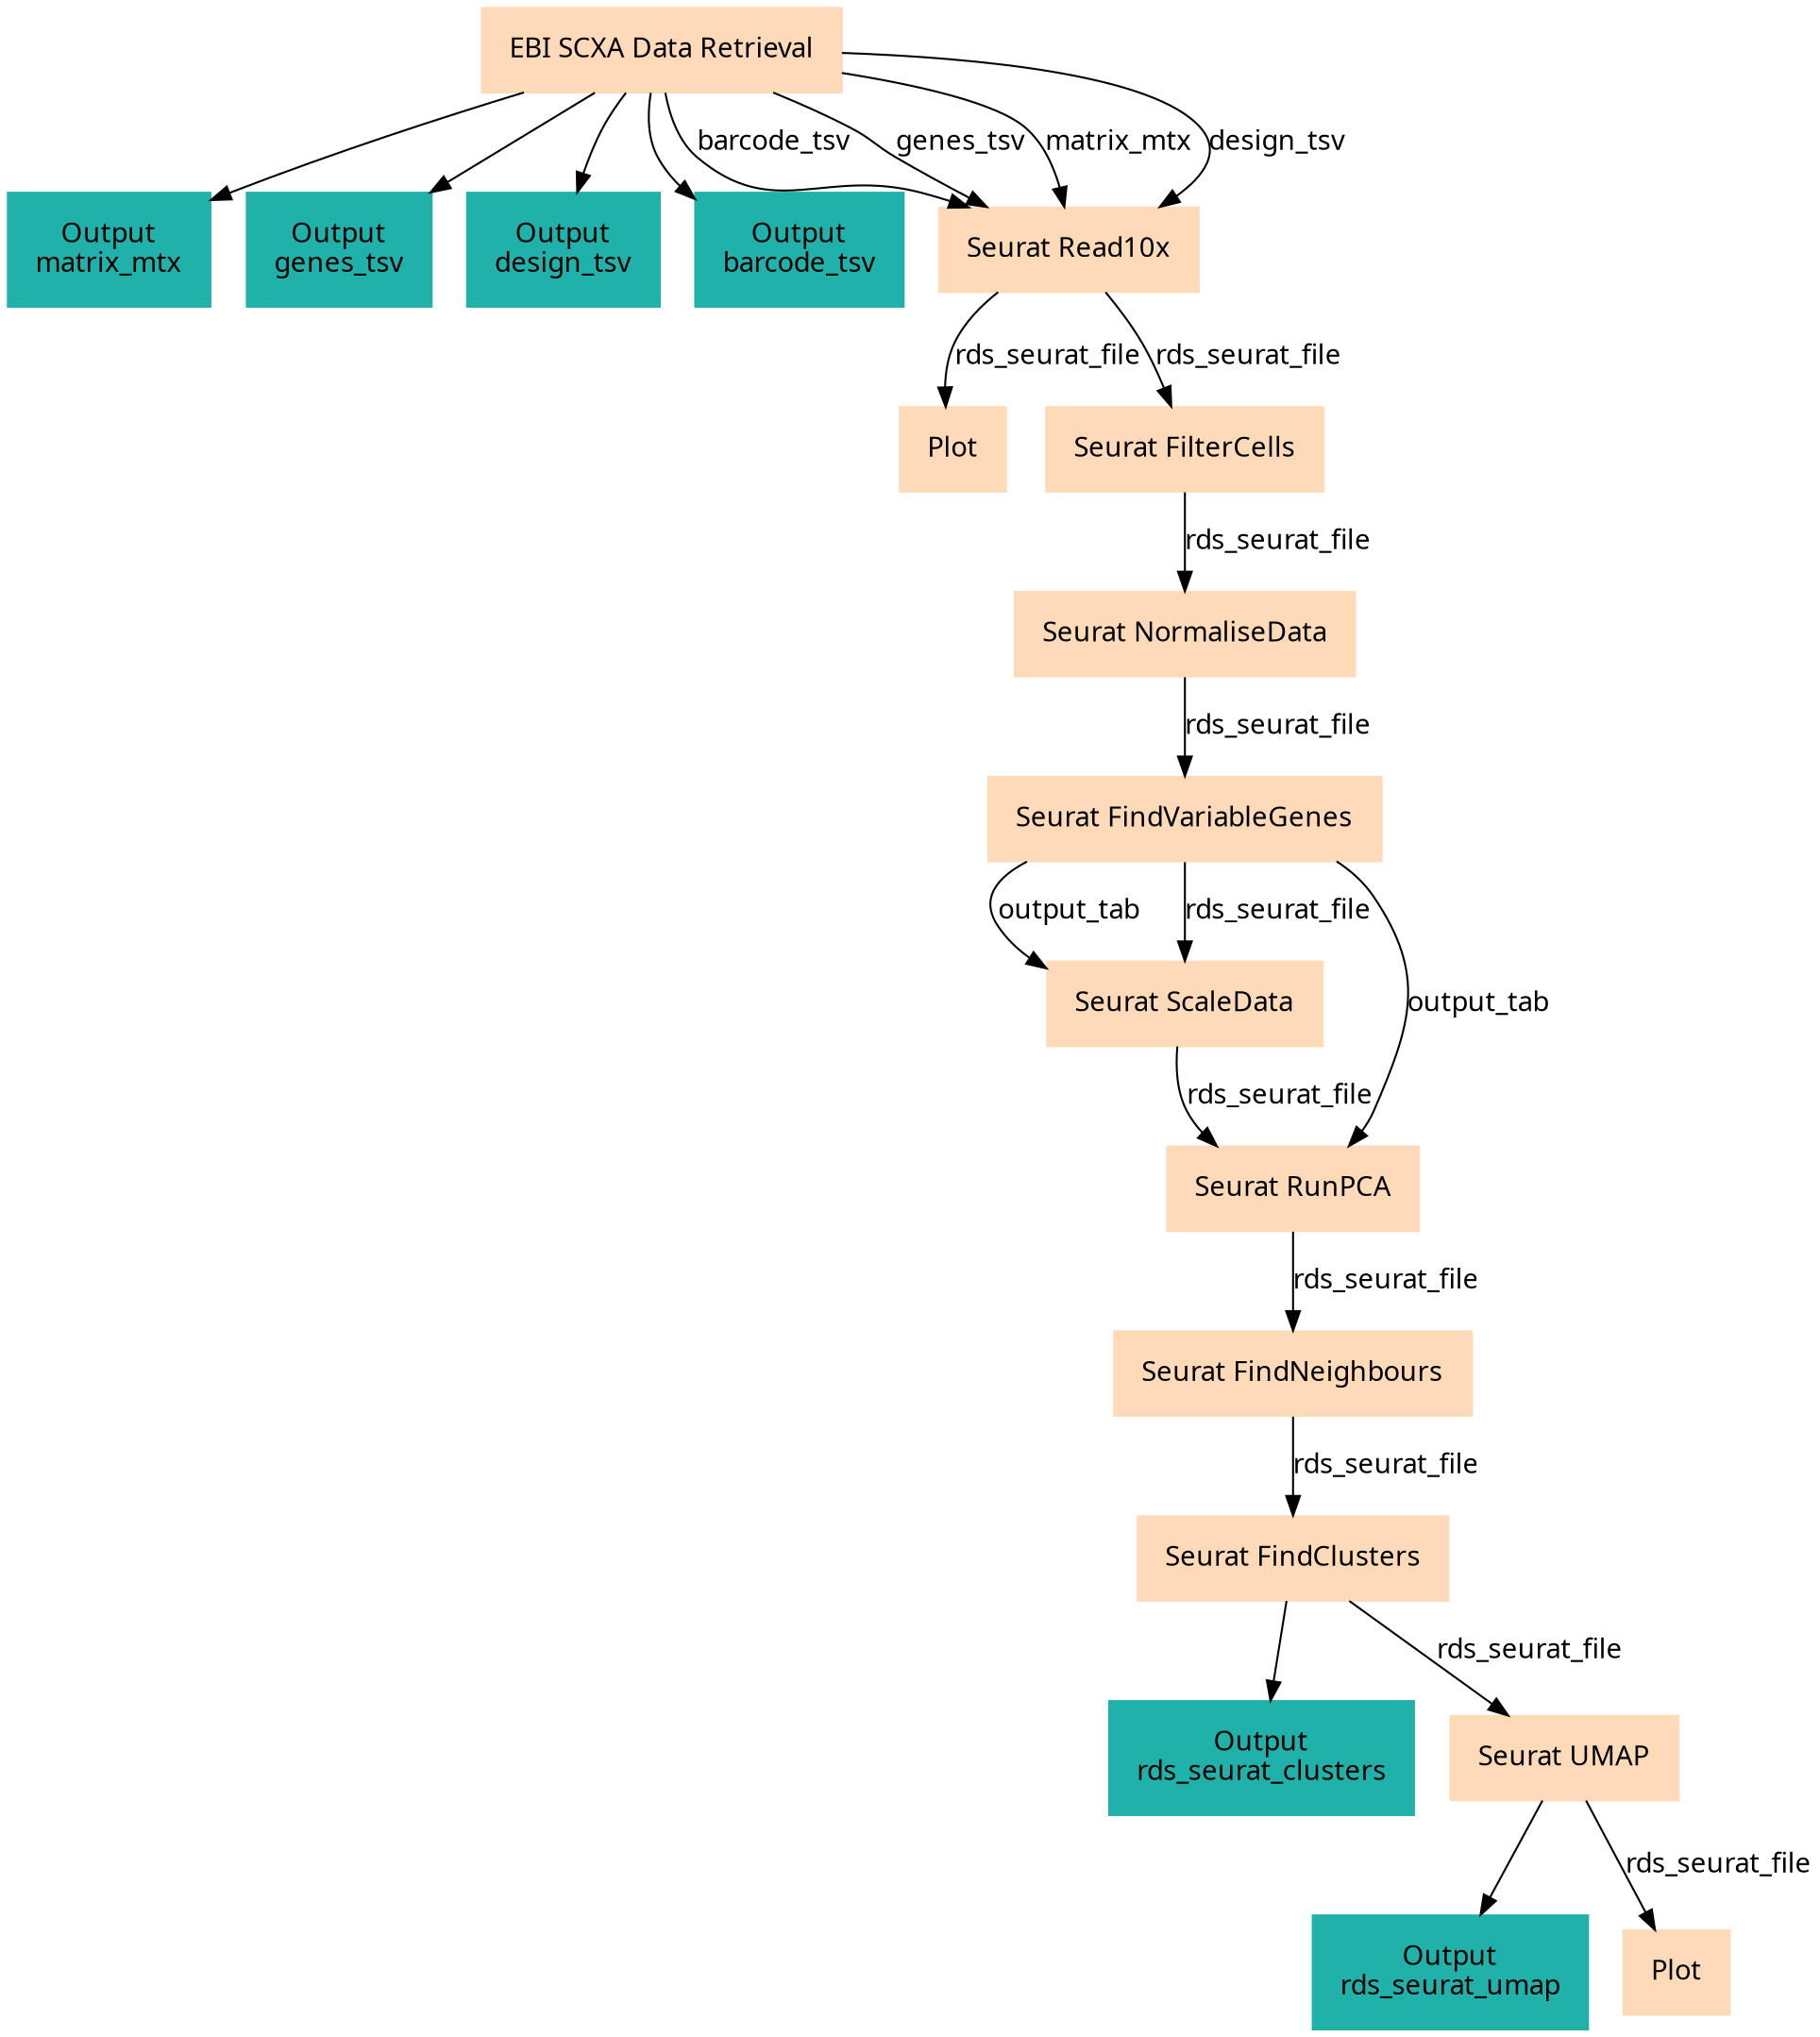 digraph main {
  node [fontname="Atkinson Hyperlegible", shape=box, color=white,style=filled,color=peachpuff,margin="0.2,0.2"];
  edge [fontname="Atkinson Hyperlegible"];
  0[label="EBI SCXA Data Retrieval"]
  ka5a4504c013b4b878ef2643a3e1804bb[color=lightseagreen,label="Output\nmatrix_mtx"]
  0 -> ka5a4504c013b4b878ef2643a3e1804bb
  kb4ce8ebe421f4259b8223ac79c5f9817[color=lightseagreen,label="Output\ngenes_tsv"]
  0 -> kb4ce8ebe421f4259b8223ac79c5f9817
  k83aed9596dce411586dd7b2d2eeceb00[color=lightseagreen,label="Output\ndesign_tsv"]
  0 -> k83aed9596dce411586dd7b2d2eeceb00
  kca12560bca8344478096acbd51760079[color=lightseagreen,label="Output\nbarcode_tsv"]
  0 -> kca12560bca8344478096acbd51760079
  1[label="Seurat Read10x"]
  0 -> 1 [label="barcode_tsv"]
  0 -> 1 [label="genes_tsv"]
  0 -> 1 [label="matrix_mtx"]
  0 -> 1 [label="design_tsv"]
  2[label="Plot"]
  1 -> 2 [label="rds_seurat_file"]
  3[label="Seurat FilterCells"]
  1 -> 3 [label="rds_seurat_file"]
  4[label="Seurat NormaliseData"]
  3 -> 4 [label="rds_seurat_file"]
  5[label="Seurat FindVariableGenes"]
  4 -> 5 [label="rds_seurat_file"]
  6[label="Seurat ScaleData"]
  5 -> 6 [label="output_tab"]
  5 -> 6 [label="rds_seurat_file"]
  7[label="Seurat RunPCA"]
  6 -> 7 [label="rds_seurat_file"]
  5 -> 7 [label="output_tab"]
  8[label="Seurat FindNeighbours"]
  7 -> 8 [label="rds_seurat_file"]
  9[label="Seurat FindClusters"]
  8 -> 9 [label="rds_seurat_file"]
  kac5e668c341b4887867c0ba165d2a874[color=lightseagreen,label="Output\nrds_seurat_clusters"]
  9 -> kac5e668c341b4887867c0ba165d2a874
  10[label="Seurat UMAP"]
  9 -> 10 [label="rds_seurat_file"]
  k831e32ad773b417c8b7e4b7ca0e12488[color=lightseagreen,label="Output\nrds_seurat_umap"]
  10 -> k831e32ad773b417c8b7e4b7ca0e12488
  11[label="Plot"]
  10 -> 11 [label="rds_seurat_file"]
}